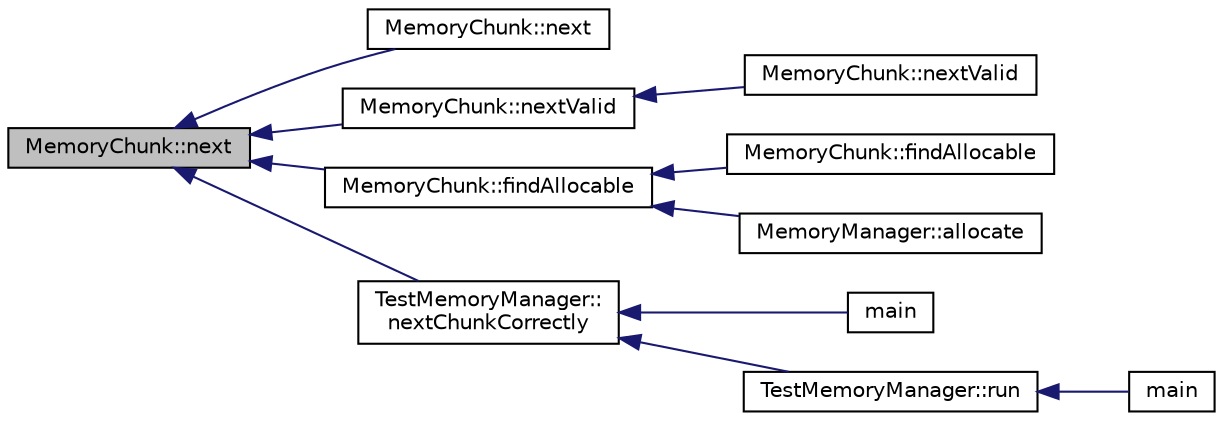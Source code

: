 digraph "MemoryChunk::next"
{
  edge [fontname="Helvetica",fontsize="10",labelfontname="Helvetica",labelfontsize="10"];
  node [fontname="Helvetica",fontsize="10",shape=record];
  rankdir="LR";
  Node229 [label="MemoryChunk::next",height=0.2,width=0.4,color="black", fillcolor="grey75", style="filled", fontcolor="black"];
  Node229 -> Node230 [dir="back",color="midnightblue",fontsize="10",style="solid",fontname="Helvetica"];
  Node230 [label="MemoryChunk::next",height=0.2,width=0.4,color="black", fillcolor="white", style="filled",URL="$d4/d1d/class_memory_chunk.html#ac7610b46047651786dc0d65f0c52e5c3"];
  Node229 -> Node231 [dir="back",color="midnightblue",fontsize="10",style="solid",fontname="Helvetica"];
  Node231 [label="MemoryChunk::nextValid",height=0.2,width=0.4,color="black", fillcolor="white", style="filled",URL="$d4/d1d/class_memory_chunk.html#a1736b8411b5d300f91d852026d5b3d32"];
  Node231 -> Node232 [dir="back",color="midnightblue",fontsize="10",style="solid",fontname="Helvetica"];
  Node232 [label="MemoryChunk::nextValid",height=0.2,width=0.4,color="black", fillcolor="white", style="filled",URL="$d4/d1d/class_memory_chunk.html#aa42088fbe06411f446240f084aca5af3"];
  Node229 -> Node233 [dir="back",color="midnightblue",fontsize="10",style="solid",fontname="Helvetica"];
  Node233 [label="MemoryChunk::findAllocable",height=0.2,width=0.4,color="black", fillcolor="white", style="filled",URL="$d4/d1d/class_memory_chunk.html#ab3b8549a3aef47a0bbcadce037225ed2"];
  Node233 -> Node234 [dir="back",color="midnightblue",fontsize="10",style="solid",fontname="Helvetica"];
  Node234 [label="MemoryChunk::findAllocable",height=0.2,width=0.4,color="black", fillcolor="white", style="filled",URL="$d4/d1d/class_memory_chunk.html#a934f6242ec16c156bb099240b3fce0de"];
  Node233 -> Node235 [dir="back",color="midnightblue",fontsize="10",style="solid",fontname="Helvetica"];
  Node235 [label="MemoryManager::allocate",height=0.2,width=0.4,color="black", fillcolor="white", style="filled",URL="$d7/dff/class_memory_manager.html#a7a9a1ed8aa2df2885d4567eb7d18805a"];
  Node229 -> Node236 [dir="back",color="midnightblue",fontsize="10",style="solid",fontname="Helvetica"];
  Node236 [label="TestMemoryManager::\lnextChunkCorrectly",height=0.2,width=0.4,color="black", fillcolor="white", style="filled",URL="$de/d58/class_test_memory_manager.html#a62654fd075a26f6944e9a45beebaae1f"];
  Node236 -> Node237 [dir="back",color="midnightblue",fontsize="10",style="solid",fontname="Helvetica"];
  Node237 [label="main",height=0.2,width=0.4,color="black", fillcolor="white", style="filled",URL="$d4/d12/zcu102_2crt0_8cpp.html#ae66f6b31b5ad750f1fe042a706a4e3d4"];
  Node236 -> Node238 [dir="back",color="midnightblue",fontsize="10",style="solid",fontname="Helvetica"];
  Node238 [label="TestMemoryManager::run",height=0.2,width=0.4,color="black", fillcolor="white", style="filled",URL="$de/d58/class_test_memory_manager.html#acd87b90b4159195484f49ac1aad0b839"];
  Node238 -> Node239 [dir="back",color="midnightblue",fontsize="10",style="solid",fontname="Helvetica"];
  Node239 [label="main",height=0.2,width=0.4,color="black", fillcolor="white", style="filled",URL="$d1/d40/main__debug___pid_manager_8cpp.html#ae66f6b31b5ad750f1fe042a706a4e3d4"];
}
